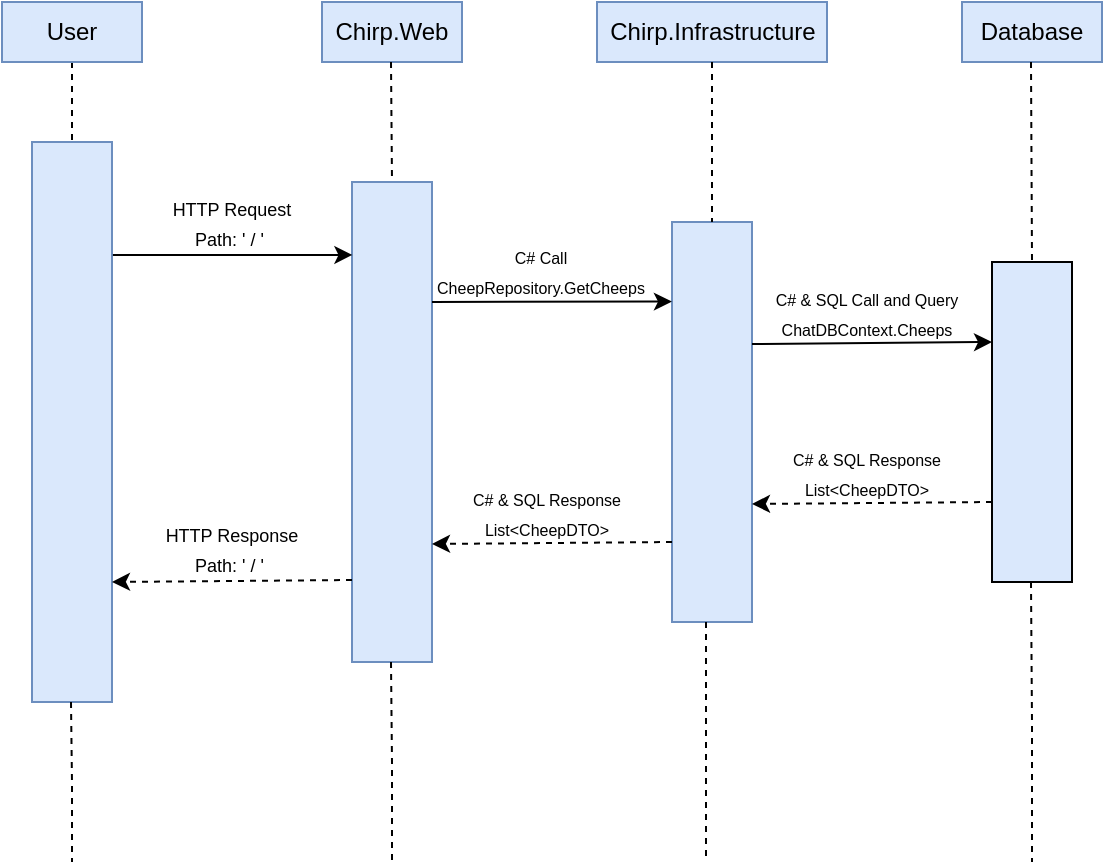 <mxfile version="25.0.3">
  <diagram name="Side-1" id="MY8Rg-4v803_tE34nMPi">
    <mxGraphModel dx="795" dy="539" grid="0" gridSize="10" guides="1" tooltips="1" connect="1" arrows="1" fold="1" page="0" pageScale="1" pageWidth="827" pageHeight="1169" math="0" shadow="0">
      <root>
        <mxCell id="0" />
        <mxCell id="1" parent="0" />
        <mxCell id="lShVONtBbxbVJENVSIO_-3" value="" style="rounded=0;whiteSpace=wrap;html=1;fillColor=#dae8fc;strokeColor=#6c8ebf;" parent="1" vertex="1">
          <mxGeometry x="80" y="80" width="40" height="280" as="geometry" />
        </mxCell>
        <mxCell id="lShVONtBbxbVJENVSIO_-4" value="" style="rounded=0;whiteSpace=wrap;html=1;fillColor=#dae8fc;strokeColor=#6c8ebf;" parent="1" vertex="1">
          <mxGeometry x="240" y="100" width="40" height="240" as="geometry" />
        </mxCell>
        <mxCell id="lShVONtBbxbVJENVSIO_-5" value="" style="rounded=0;whiteSpace=wrap;html=1;fillColor=#dae8fc;strokeColor=#6c8ebf;" parent="1" vertex="1">
          <mxGeometry x="400" y="120" width="40" height="200" as="geometry" />
        </mxCell>
        <mxCell id="lShVONtBbxbVJENVSIO_-6" value="" style="rounded=0;whiteSpace=wrap;html=1;fillColor=#dae8fc;strokeColor=default;strokeWidth=1;" parent="1" vertex="1">
          <mxGeometry x="560" y="140" width="40" height="160" as="geometry" />
        </mxCell>
        <mxCell id="lShVONtBbxbVJENVSIO_-11" style="edgeStyle=orthogonalEdgeStyle;rounded=0;orthogonalLoop=1;jettySize=auto;html=1;exitX=0.5;exitY=1;exitDx=0;exitDy=0;entryX=0.5;entryY=0;entryDx=0;entryDy=0;endArrow=none;endFill=0;dashed=1;" parent="1" source="lShVONtBbxbVJENVSIO_-7" target="lShVONtBbxbVJENVSIO_-3" edge="1">
          <mxGeometry relative="1" as="geometry" />
        </mxCell>
        <mxCell id="lShVONtBbxbVJENVSIO_-7" value="User" style="rounded=0;whiteSpace=wrap;html=1;fillColor=#dae8fc;strokeColor=#6c8ebf;" parent="1" vertex="1">
          <mxGeometry x="65" y="10" width="70" height="30" as="geometry" />
        </mxCell>
        <mxCell id="lShVONtBbxbVJENVSIO_-8" value="Chirp.Web" style="rounded=0;whiteSpace=wrap;html=1;fillColor=#dae8fc;strokeColor=#6c8ebf;" parent="1" vertex="1">
          <mxGeometry x="225" y="10" width="70" height="30" as="geometry" />
        </mxCell>
        <mxCell id="lShVONtBbxbVJENVSIO_-9" value="Chirp.Infrastructure" style="rounded=0;whiteSpace=wrap;html=1;fillColor=#dae8fc;strokeColor=#6c8ebf;" parent="1" vertex="1">
          <mxGeometry x="362.5" y="10" width="115" height="30" as="geometry" />
        </mxCell>
        <mxCell id="lShVONtBbxbVJENVSIO_-10" value="Database" style="rounded=0;whiteSpace=wrap;html=1;fillColor=#dae8fc;strokeColor=#6c8ebf;" parent="1" vertex="1">
          <mxGeometry x="545" y="10" width="70" height="30" as="geometry" />
        </mxCell>
        <mxCell id="lShVONtBbxbVJENVSIO_-12" style="edgeStyle=orthogonalEdgeStyle;rounded=0;orthogonalLoop=1;jettySize=auto;html=1;exitX=0.5;exitY=1;exitDx=0;exitDy=0;entryX=0.5;entryY=0;entryDx=0;entryDy=0;endArrow=none;endFill=0;dashed=1;" parent="1" target="lShVONtBbxbVJENVSIO_-4" edge="1">
          <mxGeometry relative="1" as="geometry">
            <mxPoint x="259.5" y="40" as="sourcePoint" />
            <mxPoint x="259.5" y="80" as="targetPoint" />
          </mxGeometry>
        </mxCell>
        <mxCell id="lShVONtBbxbVJENVSIO_-13" style="edgeStyle=orthogonalEdgeStyle;rounded=0;orthogonalLoop=1;jettySize=auto;html=1;exitX=0.5;exitY=1;exitDx=0;exitDy=0;entryX=0.5;entryY=0;entryDx=0;entryDy=0;endArrow=none;endFill=0;dashed=1;" parent="1" source="lShVONtBbxbVJENVSIO_-9" target="lShVONtBbxbVJENVSIO_-5" edge="1">
          <mxGeometry relative="1" as="geometry">
            <mxPoint x="417" y="40" as="sourcePoint" />
            <mxPoint x="417.5" y="100" as="targetPoint" />
          </mxGeometry>
        </mxCell>
        <mxCell id="lShVONtBbxbVJENVSIO_-14" style="edgeStyle=orthogonalEdgeStyle;rounded=0;orthogonalLoop=1;jettySize=auto;html=1;exitX=0.5;exitY=1;exitDx=0;exitDy=0;entryX=0.5;entryY=0;entryDx=0;entryDy=0;endArrow=none;endFill=0;dashed=1;" parent="1" target="lShVONtBbxbVJENVSIO_-6" edge="1">
          <mxGeometry relative="1" as="geometry">
            <mxPoint x="579.5" y="40" as="sourcePoint" />
            <mxPoint x="580" y="100" as="targetPoint" />
          </mxGeometry>
        </mxCell>
        <mxCell id="lShVONtBbxbVJENVSIO_-16" style="edgeStyle=orthogonalEdgeStyle;rounded=0;orthogonalLoop=1;jettySize=auto;html=1;exitX=0.5;exitY=1;exitDx=0;exitDy=0;entryX=0.5;entryY=0;entryDx=0;entryDy=0;endArrow=none;endFill=0;dashed=1;" parent="1" edge="1">
          <mxGeometry relative="1" as="geometry">
            <mxPoint x="259.5" y="340" as="sourcePoint" />
            <mxPoint x="260" y="440" as="targetPoint" />
          </mxGeometry>
        </mxCell>
        <mxCell id="lShVONtBbxbVJENVSIO_-17" style="edgeStyle=orthogonalEdgeStyle;rounded=0;orthogonalLoop=1;jettySize=auto;html=1;exitX=0.5;exitY=1;exitDx=0;exitDy=0;endArrow=none;endFill=0;dashed=1;" parent="1" edge="1">
          <mxGeometry relative="1" as="geometry">
            <mxPoint x="99.5" y="360" as="sourcePoint" />
            <mxPoint x="100" y="440" as="targetPoint" />
          </mxGeometry>
        </mxCell>
        <mxCell id="lShVONtBbxbVJENVSIO_-18" style="edgeStyle=orthogonalEdgeStyle;rounded=0;orthogonalLoop=1;jettySize=auto;html=1;exitX=0.5;exitY=1;exitDx=0;exitDy=0;endArrow=none;endFill=0;dashed=1;" parent="1" edge="1">
          <mxGeometry relative="1" as="geometry">
            <mxPoint x="417" y="320" as="sourcePoint" />
            <mxPoint x="417" y="440" as="targetPoint" />
          </mxGeometry>
        </mxCell>
        <mxCell id="lShVONtBbxbVJENVSIO_-19" style="edgeStyle=orthogonalEdgeStyle;rounded=0;orthogonalLoop=1;jettySize=auto;html=1;exitX=0.5;exitY=1;exitDx=0;exitDy=0;endArrow=none;endFill=0;dashed=1;" parent="1" edge="1">
          <mxGeometry relative="1" as="geometry">
            <mxPoint x="579.5" y="300" as="sourcePoint" />
            <mxPoint x="580" y="440" as="targetPoint" />
          </mxGeometry>
        </mxCell>
        <mxCell id="lShVONtBbxbVJENVSIO_-20" value="" style="endArrow=classic;html=1;rounded=0;exitX=1;exitY=0.25;exitDx=0;exitDy=0;entryX=-0.001;entryY=0.199;entryDx=0;entryDy=0;entryPerimeter=0;" parent="1" source="lShVONtBbxbVJENVSIO_-4" target="lShVONtBbxbVJENVSIO_-5" edge="1">
          <mxGeometry width="50" height="50" relative="1" as="geometry">
            <mxPoint x="350" y="230" as="sourcePoint" />
            <mxPoint x="340" y="170" as="targetPoint" />
          </mxGeometry>
        </mxCell>
        <mxCell id="lShVONtBbxbVJENVSIO_-21" value="" style="endArrow=classic;html=1;rounded=0;exitX=1.011;exitY=0.202;exitDx=0;exitDy=0;exitPerimeter=0;entryX=0.005;entryY=0.152;entryDx=0;entryDy=0;entryPerimeter=0;" parent="1" source="lShVONtBbxbVJENVSIO_-3" target="lShVONtBbxbVJENVSIO_-4" edge="1">
          <mxGeometry width="50" height="50" relative="1" as="geometry">
            <mxPoint x="350" y="230" as="sourcePoint" />
            <mxPoint x="400" y="180" as="targetPoint" />
          </mxGeometry>
        </mxCell>
        <mxCell id="lShVONtBbxbVJENVSIO_-22" value="&lt;font style=&quot;font-size: 9px;&quot;&gt;HTTP Request&lt;/font&gt;&lt;div&gt;&lt;font style=&quot;font-size: 9px;&quot;&gt;Path: &#39; / &#39;&amp;nbsp;&lt;/font&gt;&lt;/div&gt;" style="text;html=1;align=center;verticalAlign=middle;whiteSpace=wrap;rounded=0;" parent="1" vertex="1">
          <mxGeometry x="135" y="105" width="90" height="30" as="geometry" />
        </mxCell>
        <mxCell id="lShVONtBbxbVJENVSIO_-23" value="&lt;font style=&quot;font-size: 8px;&quot;&gt;C# Call&lt;/font&gt;&lt;div&gt;&lt;font style=&quot;font-size: 8px;&quot;&gt;CheepRepository.GetCheeps&lt;/font&gt;&lt;/div&gt;" style="text;html=1;align=center;verticalAlign=middle;whiteSpace=wrap;rounded=0;" parent="1" vertex="1">
          <mxGeometry x="267" y="129" width="135" height="30" as="geometry" />
        </mxCell>
        <mxCell id="lShVONtBbxbVJENVSIO_-24" value="" style="endArrow=classic;html=1;rounded=0;exitX=1.011;exitY=0.202;exitDx=0;exitDy=0;exitPerimeter=0;entryX=0.005;entryY=0.152;entryDx=0;entryDy=0;entryPerimeter=0;" parent="1" edge="1">
          <mxGeometry width="50" height="50" relative="1" as="geometry">
            <mxPoint x="440" y="181" as="sourcePoint" />
            <mxPoint x="560" y="180" as="targetPoint" />
          </mxGeometry>
        </mxCell>
        <mxCell id="lShVONtBbxbVJENVSIO_-25" value="&lt;font style=&quot;font-size: 8px;&quot;&gt;C# &amp;amp; SQL Call and Query&lt;/font&gt;&lt;div&gt;&lt;font style=&quot;font-size: 8px;&quot;&gt;ChatDBContext.Cheeps&lt;/font&gt;&lt;/div&gt;" style="text;html=1;align=center;verticalAlign=middle;whiteSpace=wrap;rounded=0;" parent="1" vertex="1">
          <mxGeometry x="430" y="150" width="135" height="30" as="geometry" />
        </mxCell>
        <mxCell id="lShVONtBbxbVJENVSIO_-26" value="" style="endArrow=classic;html=1;rounded=0;exitX=1.011;exitY=0.202;exitDx=0;exitDy=0;exitPerimeter=0;entryX=0.005;entryY=0.152;entryDx=0;entryDy=0;entryPerimeter=0;dashed=1;" parent="1" edge="1">
          <mxGeometry width="50" height="50" relative="1" as="geometry">
            <mxPoint x="560" y="260" as="sourcePoint" />
            <mxPoint x="440" y="261" as="targetPoint" />
          </mxGeometry>
        </mxCell>
        <mxCell id="lShVONtBbxbVJENVSIO_-27" value="&lt;font style=&quot;font-size: 8px;&quot;&gt;C# &amp;amp; SQL Response&lt;/font&gt;&lt;div&gt;&lt;span style=&quot;font-size: 8px;&quot;&gt;List&amp;lt;CheepDTO&amp;gt;&lt;/span&gt;&lt;/div&gt;" style="text;html=1;align=center;verticalAlign=middle;whiteSpace=wrap;rounded=0;" parent="1" vertex="1">
          <mxGeometry x="430" y="230" width="135" height="30" as="geometry" />
        </mxCell>
        <mxCell id="lShVONtBbxbVJENVSIO_-30" value="" style="endArrow=classic;html=1;rounded=0;exitX=1.011;exitY=0.202;exitDx=0;exitDy=0;exitPerimeter=0;entryX=0.005;entryY=0.152;entryDx=0;entryDy=0;entryPerimeter=0;dashed=1;" parent="1" edge="1">
          <mxGeometry width="50" height="50" relative="1" as="geometry">
            <mxPoint x="400" y="280" as="sourcePoint" />
            <mxPoint x="280" y="281" as="targetPoint" />
          </mxGeometry>
        </mxCell>
        <mxCell id="lShVONtBbxbVJENVSIO_-31" value="&lt;font style=&quot;font-size: 8px;&quot;&gt;C# &amp;amp; SQL Response&lt;/font&gt;&lt;div&gt;&lt;span style=&quot;font-size: 8px;&quot;&gt;List&amp;lt;CheepDTO&amp;gt;&lt;/span&gt;&lt;/div&gt;" style="text;html=1;align=center;verticalAlign=middle;whiteSpace=wrap;rounded=0;" parent="1" vertex="1">
          <mxGeometry x="270" y="250" width="135" height="30" as="geometry" />
        </mxCell>
        <mxCell id="lShVONtBbxbVJENVSIO_-32" value="" style="endArrow=classic;html=1;rounded=0;exitX=1.011;exitY=0.202;exitDx=0;exitDy=0;exitPerimeter=0;entryX=0.005;entryY=0.152;entryDx=0;entryDy=0;entryPerimeter=0;dashed=1;" parent="1" edge="1">
          <mxGeometry width="50" height="50" relative="1" as="geometry">
            <mxPoint x="240" y="299" as="sourcePoint" />
            <mxPoint x="120" y="300" as="targetPoint" />
          </mxGeometry>
        </mxCell>
        <mxCell id="lShVONtBbxbVJENVSIO_-33" value="&lt;font style=&quot;font-size: 9px;&quot;&gt;HTTP Response&lt;/font&gt;&lt;div&gt;&lt;div&gt;&lt;div&gt;&lt;font style=&quot;font-size: 9px;&quot;&gt;Path: &#39; / &#39;&amp;nbsp;&lt;/font&gt;&lt;/div&gt;&lt;/div&gt;&lt;/div&gt;" style="text;html=1;align=center;verticalAlign=middle;whiteSpace=wrap;rounded=0;" parent="1" vertex="1">
          <mxGeometry x="135" y="268" width="90" height="30" as="geometry" />
        </mxCell>
      </root>
    </mxGraphModel>
  </diagram>
</mxfile>
